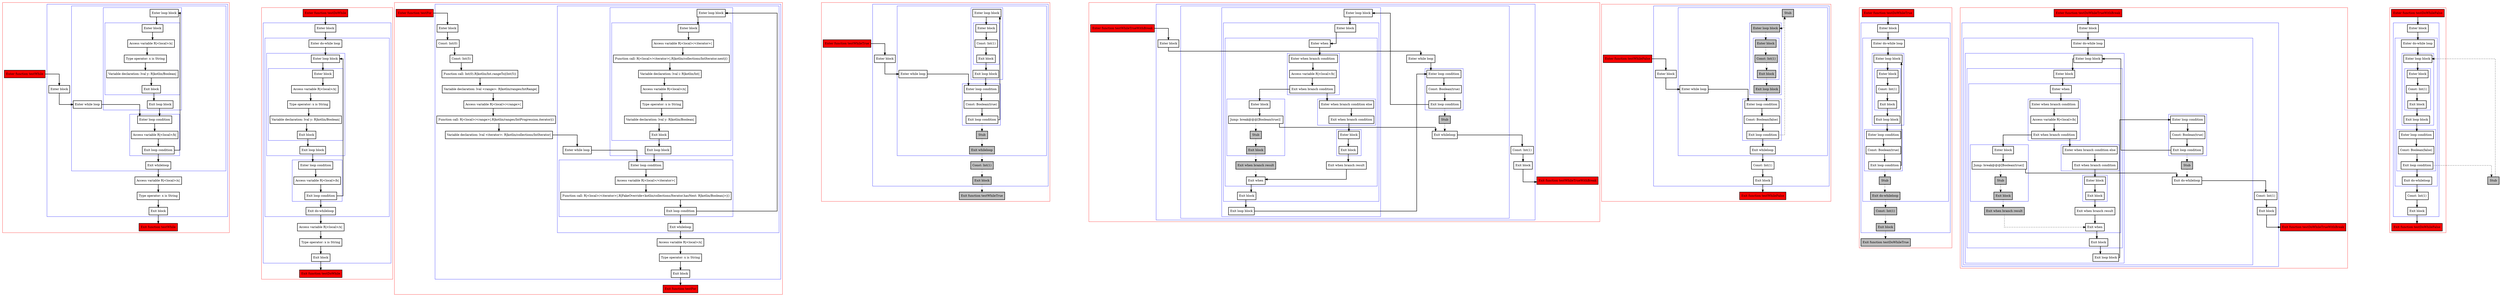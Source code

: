 digraph loops_kt {
  graph [splines=ortho nodesep=3]
  node [shape=box penwidth=2]
  edge [penwidth=2]

  subgraph cluster_0 {
    color=red
    0 [label="Enter function testWhile" style="filled" fillcolor=red];
    subgraph cluster_1 {
      color=blue
      1 [label="Enter block"];
      subgraph cluster_2 {
        color=blue
        2 [label="Enter while loop"];
        subgraph cluster_3 {
          color=blue
          3 [label="Enter loop condition"];
          4 [label="Access variable R|<local>/b|"];
          5 [label="Exit loop condition"];
        }
        subgraph cluster_4 {
          color=blue
          6 [label="Enter loop block"];
          subgraph cluster_5 {
            color=blue
            7 [label="Enter block"];
            8 [label="Access variable R|<local>/x|"];
            9 [label="Type operator: x is String"];
            10 [label="Variable declaration: lval y: R|kotlin/Boolean|"];
            11 [label="Exit block"];
          }
          12 [label="Exit loop block"];
        }
        13 [label="Exit whileloop"];
      }
      14 [label="Access variable R|<local>/x|"];
      15 [label="Type operator: x is String"];
      16 [label="Exit block"];
    }
    17 [label="Exit function testWhile" style="filled" fillcolor=red];
  }

  0 -> {1};
  1 -> {2};
  2 -> {3};
  3 -> {4};
  4 -> {5};
  5 -> {13 6};
  6 -> {7};
  7 -> {8};
  8 -> {9};
  9 -> {10};
  10 -> {11};
  11 -> {12};
  12 -> {3};
  13 -> {14};
  14 -> {15};
  15 -> {16};
  16 -> {17};

  subgraph cluster_6 {
    color=red
    18 [label="Enter function testDoWhile" style="filled" fillcolor=red];
    subgraph cluster_7 {
      color=blue
      19 [label="Enter block"];
      subgraph cluster_8 {
        color=blue
        20 [label="Enter do-while loop"];
        subgraph cluster_9 {
          color=blue
          21 [label="Enter loop block"];
          subgraph cluster_10 {
            color=blue
            22 [label="Enter block"];
            23 [label="Access variable R|<local>/x|"];
            24 [label="Type operator: x is String"];
            25 [label="Variable declaration: lval y: R|kotlin/Boolean|"];
            26 [label="Exit block"];
          }
          27 [label="Exit loop block"];
        }
        subgraph cluster_11 {
          color=blue
          28 [label="Enter loop condition"];
          29 [label="Access variable R|<local>/b|"];
          30 [label="Exit loop condition"];
        }
        31 [label="Exit do-whileloop"];
      }
      32 [label="Access variable R|<local>/x|"];
      33 [label="Type operator: x is String"];
      34 [label="Exit block"];
    }
    35 [label="Exit function testDoWhile" style="filled" fillcolor=red];
  }

  18 -> {19};
  19 -> {20};
  20 -> {21};
  21 -> {22};
  22 -> {23};
  23 -> {24};
  24 -> {25};
  25 -> {26};
  26 -> {27};
  27 -> {28};
  28 -> {29};
  29 -> {30};
  30 -> {21 31};
  31 -> {32};
  32 -> {33};
  33 -> {34};
  34 -> {35};

  subgraph cluster_12 {
    color=red
    36 [label="Enter function testFor" style="filled" fillcolor=red];
    subgraph cluster_13 {
      color=blue
      37 [label="Enter block"];
      38 [label="Const: Int(0)"];
      39 [label="Const: Int(5)"];
      40 [label="Function call: Int(0).R|kotlin/Int.rangeTo|(Int(5))"];
      41 [label="Variable declaration: lval <range>: R|kotlin/ranges/IntRange|"];
      42 [label="Access variable R|<local>/<range>|"];
      43 [label="Function call: R|<local>/<range>|.R|kotlin/ranges/IntProgression.iterator|()"];
      44 [label="Variable declaration: lval <iterator>: R|kotlin/collections/IntIterator|"];
      subgraph cluster_14 {
        color=blue
        45 [label="Enter while loop"];
        subgraph cluster_15 {
          color=blue
          46 [label="Enter loop condition"];
          47 [label="Access variable R|<local>/<iterator>|"];
          48 [label="Function call: R|<local>/<iterator>|.R|FakeOverride<kotlin/collections/Iterator.hasNext: R|kotlin/Boolean|>|()"];
          49 [label="Exit loop condition"];
        }
        subgraph cluster_16 {
          color=blue
          50 [label="Enter loop block"];
          subgraph cluster_17 {
            color=blue
            51 [label="Enter block"];
            52 [label="Access variable R|<local>/<iterator>|"];
            53 [label="Function call: R|<local>/<iterator>|.R|kotlin/collections/IntIterator.next|()"];
            54 [label="Variable declaration: lval i: R|kotlin/Int|"];
            55 [label="Access variable R|<local>/x|"];
            56 [label="Type operator: x is String"];
            57 [label="Variable declaration: lval y: R|kotlin/Boolean|"];
            58 [label="Exit block"];
          }
          59 [label="Exit loop block"];
        }
        60 [label="Exit whileloop"];
      }
      61 [label="Access variable R|<local>/x|"];
      62 [label="Type operator: x is String"];
      63 [label="Exit block"];
    }
    64 [label="Exit function testFor" style="filled" fillcolor=red];
  }

  36 -> {37};
  37 -> {38};
  38 -> {39};
  39 -> {40};
  40 -> {41};
  41 -> {42};
  42 -> {43};
  43 -> {44};
  44 -> {45};
  45 -> {46};
  46 -> {47};
  47 -> {48};
  48 -> {49};
  49 -> {60 50};
  50 -> {51};
  51 -> {52};
  52 -> {53};
  53 -> {54};
  54 -> {55};
  55 -> {56};
  56 -> {57};
  57 -> {58};
  58 -> {59};
  59 -> {46};
  60 -> {61};
  61 -> {62};
  62 -> {63};
  63 -> {64};

  subgraph cluster_18 {
    color=red
    65 [label="Enter function testWhileTrue" style="filled" fillcolor=red];
    subgraph cluster_19 {
      color=blue
      66 [label="Enter block"];
      subgraph cluster_20 {
        color=blue
        67 [label="Enter while loop"];
        subgraph cluster_21 {
          color=blue
          68 [label="Enter loop condition"];
          69 [label="Const: Boolean(true)"];
          70 [label="Exit loop condition"];
        }
        subgraph cluster_22 {
          color=blue
          71 [label="Enter loop block"];
          subgraph cluster_23 {
            color=blue
            72 [label="Enter block"];
            73 [label="Const: Int(1)"];
            74 [label="Exit block"];
          }
          75 [label="Exit loop block"];
        }
        76 [label="Stub" style="filled" fillcolor=gray];
        77 [label="Exit whileloop" style="filled" fillcolor=gray];
      }
      78 [label="Const: Int(1)" style="filled" fillcolor=gray];
      79 [label="Exit block" style="filled" fillcolor=gray];
    }
    80 [label="Exit function testWhileTrue" style="filled" fillcolor=red style="filled" fillcolor=gray];
  }

  65 -> {66};
  66 -> {67};
  67 -> {68};
  68 -> {69};
  69 -> {70};
  70 -> {71};
  70 -> {76} [style=dotted];
  71 -> {72};
  72 -> {73};
  73 -> {74};
  74 -> {75};
  75 -> {68};
  76 -> {77} [style=dotted];
  77 -> {78} [style=dotted];
  78 -> {79} [style=dotted];
  79 -> {80} [style=dotted];

  subgraph cluster_24 {
    color=red
    81 [label="Enter function testWhileTrueWithBreak" style="filled" fillcolor=red];
    subgraph cluster_25 {
      color=blue
      82 [label="Enter block"];
      subgraph cluster_26 {
        color=blue
        83 [label="Enter while loop"];
        subgraph cluster_27 {
          color=blue
          84 [label="Enter loop condition"];
          85 [label="Const: Boolean(true)"];
          86 [label="Exit loop condition"];
        }
        subgraph cluster_28 {
          color=blue
          87 [label="Enter loop block"];
          subgraph cluster_29 {
            color=blue
            88 [label="Enter block"];
            subgraph cluster_30 {
              color=blue
              89 [label="Enter when"];
              subgraph cluster_31 {
                color=blue
                90 [label="Enter when branch condition "];
                91 [label="Access variable R|<local>/b|"];
                92 [label="Exit when branch condition"];
              }
              subgraph cluster_32 {
                color=blue
                93 [label="Enter block"];
                94 [label="Jump: break@@@[Boolean(true)] "];
                95 [label="Stub" style="filled" fillcolor=gray];
                96 [label="Exit block" style="filled" fillcolor=gray];
              }
              97 [label="Exit when branch result" style="filled" fillcolor=gray];
              subgraph cluster_33 {
                color=blue
                98 [label="Enter when branch condition else"];
                99 [label="Exit when branch condition"];
              }
              subgraph cluster_34 {
                color=blue
                100 [label="Enter block"];
                101 [label="Exit block"];
              }
              102 [label="Exit when branch result"];
              103 [label="Exit when"];
            }
            104 [label="Exit block"];
          }
          105 [label="Exit loop block"];
        }
        106 [label="Stub" style="filled" fillcolor=gray];
        107 [label="Exit whileloop"];
      }
      108 [label="Const: Int(1)"];
      109 [label="Exit block"];
    }
    110 [label="Exit function testWhileTrueWithBreak" style="filled" fillcolor=red];
  }

  81 -> {82};
  82 -> {83};
  83 -> {84};
  84 -> {85};
  85 -> {86};
  86 -> {87};
  86 -> {106} [style=dotted];
  87 -> {88};
  88 -> {89};
  89 -> {90};
  90 -> {91};
  91 -> {92};
  92 -> {93 98};
  93 -> {94};
  94 -> {107};
  94 -> {95} [style=dotted];
  95 -> {96} [style=dotted];
  96 -> {97} [style=dotted];
  97 -> {103} [style=dotted];
  98 -> {99};
  99 -> {100};
  100 -> {101};
  101 -> {102};
  102 -> {103};
  103 -> {104};
  104 -> {105};
  105 -> {84};
  106 -> {107} [style=dotted];
  107 -> {108};
  108 -> {109};
  109 -> {110};

  subgraph cluster_35 {
    color=red
    111 [label="Enter function testWhileFalse" style="filled" fillcolor=red];
    subgraph cluster_36 {
      color=blue
      112 [label="Enter block"];
      subgraph cluster_37 {
        color=blue
        113 [label="Enter while loop"];
        subgraph cluster_38 {
          color=blue
          114 [label="Enter loop condition"];
          115 [label="Const: Boolean(false)"];
          116 [label="Exit loop condition"];
        }
        117 [label="Stub" style="filled" fillcolor=gray];
        subgraph cluster_39 {
          color=blue
          118 [label="Enter loop block" style="filled" fillcolor=gray];
          subgraph cluster_40 {
            color=blue
            119 [label="Enter block" style="filled" fillcolor=gray];
            120 [label="Const: Int(1)" style="filled" fillcolor=gray];
            121 [label="Exit block" style="filled" fillcolor=gray];
          }
          122 [label="Exit loop block" style="filled" fillcolor=gray];
        }
        123 [label="Exit whileloop"];
      }
      124 [label="Const: Int(1)"];
      125 [label="Exit block"];
    }
    126 [label="Exit function testWhileFalse" style="filled" fillcolor=red];
  }

  111 -> {112};
  112 -> {113};
  113 -> {114};
  114 -> {115};
  115 -> {116};
  116 -> {123};
  116 -> {117} [style=dotted];
  117 -> {118} [style=dotted];
  118 -> {119} [style=dotted];
  119 -> {120} [style=dotted];
  120 -> {121} [style=dotted];
  121 -> {122} [style=dotted];
  122 -> {114} [style=dotted];
  123 -> {124};
  124 -> {125};
  125 -> {126};

  subgraph cluster_41 {
    color=red
    127 [label="Enter function testDoWhileTrue" style="filled" fillcolor=red];
    subgraph cluster_42 {
      color=blue
      128 [label="Enter block"];
      subgraph cluster_43 {
        color=blue
        129 [label="Enter do-while loop"];
        subgraph cluster_44 {
          color=blue
          130 [label="Enter loop block"];
          subgraph cluster_45 {
            color=blue
            131 [label="Enter block"];
            132 [label="Const: Int(1)"];
            133 [label="Exit block"];
          }
          134 [label="Exit loop block"];
        }
        subgraph cluster_46 {
          color=blue
          135 [label="Enter loop condition"];
          136 [label="Const: Boolean(true)"];
          137 [label="Exit loop condition"];
        }
        138 [label="Stub" style="filled" fillcolor=gray];
        139 [label="Exit do-whileloop" style="filled" fillcolor=gray];
      }
      140 [label="Const: Int(1)" style="filled" fillcolor=gray];
      141 [label="Exit block" style="filled" fillcolor=gray];
    }
    142 [label="Exit function testDoWhileTrue" style="filled" fillcolor=red style="filled" fillcolor=gray];
  }

  127 -> {128};
  128 -> {129};
  129 -> {130};
  130 -> {131};
  131 -> {132};
  132 -> {133};
  133 -> {134};
  134 -> {135};
  135 -> {136};
  136 -> {137};
  137 -> {130};
  137 -> {138} [style=dotted];
  138 -> {139} [style=dotted];
  139 -> {140} [style=dotted];
  140 -> {141} [style=dotted];
  141 -> {142} [style=dotted];

  subgraph cluster_47 {
    color=red
    143 [label="Enter function testDoWhileTrueWithBreak" style="filled" fillcolor=red];
    subgraph cluster_48 {
      color=blue
      144 [label="Enter block"];
      subgraph cluster_49 {
        color=blue
        145 [label="Enter do-while loop"];
        subgraph cluster_50 {
          color=blue
          146 [label="Enter loop block"];
          subgraph cluster_51 {
            color=blue
            147 [label="Enter block"];
            subgraph cluster_52 {
              color=blue
              148 [label="Enter when"];
              subgraph cluster_53 {
                color=blue
                149 [label="Enter when branch condition "];
                150 [label="Access variable R|<local>/b|"];
                151 [label="Exit when branch condition"];
              }
              subgraph cluster_54 {
                color=blue
                152 [label="Enter block"];
                153 [label="Jump: break@@@[Boolean(true)] "];
                154 [label="Stub" style="filled" fillcolor=gray];
                155 [label="Exit block" style="filled" fillcolor=gray];
              }
              156 [label="Exit when branch result" style="filled" fillcolor=gray];
              subgraph cluster_55 {
                color=blue
                157 [label="Enter when branch condition else"];
                158 [label="Exit when branch condition"];
              }
              subgraph cluster_56 {
                color=blue
                159 [label="Enter block"];
                160 [label="Exit block"];
              }
              161 [label="Exit when branch result"];
              162 [label="Exit when"];
            }
            163 [label="Exit block"];
          }
          164 [label="Exit loop block"];
        }
        subgraph cluster_57 {
          color=blue
          165 [label="Enter loop condition"];
          166 [label="Const: Boolean(true)"];
          167 [label="Exit loop condition"];
        }
        168 [label="Stub" style="filled" fillcolor=gray];
        169 [label="Exit do-whileloop"];
      }
      170 [label="Const: Int(1)"];
      171 [label="Exit block"];
    }
    172 [label="Exit function testDoWhileTrueWithBreak" style="filled" fillcolor=red];
  }

  143 -> {144};
  144 -> {145};
  145 -> {146};
  146 -> {147};
  147 -> {148};
  148 -> {149};
  149 -> {150};
  150 -> {151};
  151 -> {152 157};
  152 -> {153};
  153 -> {169};
  153 -> {154} [style=dotted];
  154 -> {155} [style=dotted];
  155 -> {156} [style=dotted];
  156 -> {162} [style=dotted];
  157 -> {158};
  158 -> {159};
  159 -> {160};
  160 -> {161};
  161 -> {162};
  162 -> {163};
  163 -> {164};
  164 -> {165};
  165 -> {166};
  166 -> {167};
  167 -> {146};
  167 -> {168} [style=dotted];
  168 -> {169} [style=dotted];
  169 -> {170};
  170 -> {171};
  171 -> {172};

  subgraph cluster_58 {
    color=red
    173 [label="Enter function testDoWhileFalse" style="filled" fillcolor=red];
    subgraph cluster_59 {
      color=blue
      174 [label="Enter block"];
      subgraph cluster_60 {
        color=blue
        175 [label="Enter do-while loop"];
        subgraph cluster_61 {
          color=blue
          176 [label="Enter loop block"];
          subgraph cluster_62 {
            color=blue
            177 [label="Enter block"];
            178 [label="Const: Int(1)"];
            179 [label="Exit block"];
          }
          180 [label="Exit loop block"];
        }
        subgraph cluster_63 {
          color=blue
          181 [label="Enter loop condition"];
          182 [label="Const: Boolean(false)"];
          183 [label="Exit loop condition"];
        }
        184 [label="Exit do-whileloop"];
      }
      185 [label="Const: Int(1)"];
      186 [label="Exit block"];
    }
    187 [label="Exit function testDoWhileFalse" style="filled" fillcolor=red];
  }
  188 [label="Stub" style="filled" fillcolor=gray];

  173 -> {174};
  174 -> {175};
  175 -> {176};
  176 -> {177};
  177 -> {178};
  178 -> {179};
  179 -> {180};
  180 -> {181};
  181 -> {182};
  182 -> {183};
  183 -> {184};
  183 -> {188} [style=dotted];
  184 -> {185};
  185 -> {186};
  186 -> {187};
  188 -> {176} [style=dotted];

}
